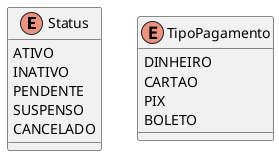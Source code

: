 @startuml exemplo_enum
enum Status {
  ATIVO
  INATIVO
  PENDENTE
  SUSPENSO
  CANCELADO
}
enum TipoPagamento {
  DINHEIRO
  CARTAO
  PIX
  BOLETO
}
@enduml
